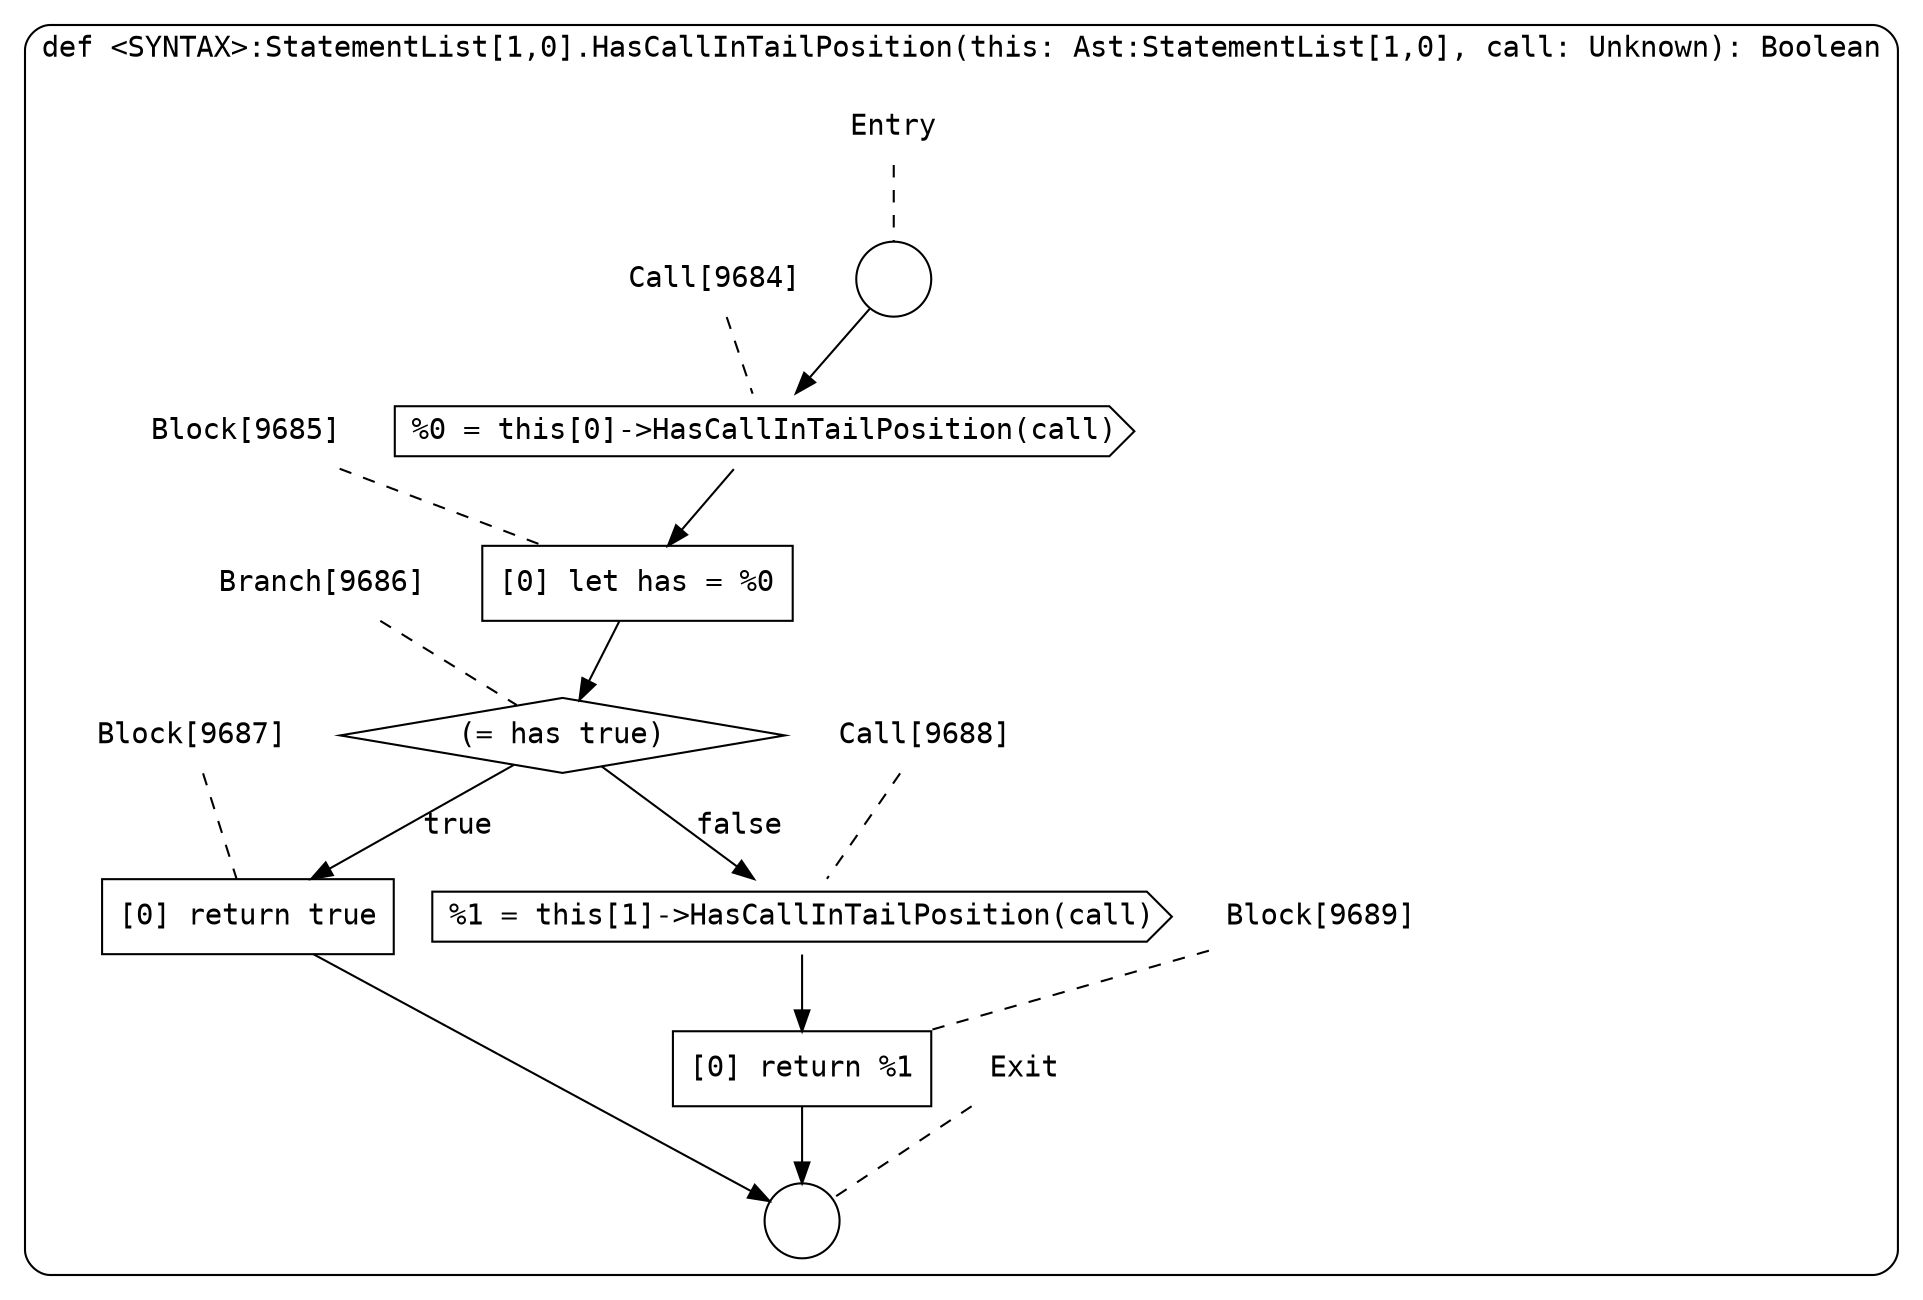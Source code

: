 digraph {
  graph [fontname = "Consolas"]
  node [fontname = "Consolas"]
  edge [fontname = "Consolas"]
  subgraph cluster1720 {
    label = "def <SYNTAX>:StatementList[1,0].HasCallInTailPosition(this: Ast:StatementList[1,0], call: Unknown): Boolean"
    style = rounded
    cluster1720_entry_name [shape=none, label=<<font color="black">Entry</font>>]
    cluster1720_entry_name -> cluster1720_entry [arrowhead=none, color="black", style=dashed]
    cluster1720_entry [shape=circle label=" " color="black" fillcolor="white" style=filled]
    cluster1720_entry -> node9684 [color="black"]
    cluster1720_exit_name [shape=none, label=<<font color="black">Exit</font>>]
    cluster1720_exit_name -> cluster1720_exit [arrowhead=none, color="black", style=dashed]
    cluster1720_exit [shape=circle label=" " color="black" fillcolor="white" style=filled]
    node9684_name [shape=none, label=<<font color="black">Call[9684]</font>>]
    node9684_name -> node9684 [arrowhead=none, color="black", style=dashed]
    node9684 [shape=cds, label=<<font color="black">%0 = this[0]-&gt;HasCallInTailPosition(call)</font>> color="black" fillcolor="white", style=filled]
    node9684 -> node9685 [color="black"]
    node9685_name [shape=none, label=<<font color="black">Block[9685]</font>>]
    node9685_name -> node9685 [arrowhead=none, color="black", style=dashed]
    node9685 [shape=box, label=<<font color="black">[0] let has = %0<BR ALIGN="LEFT"/></font>> color="black" fillcolor="white", style=filled]
    node9685 -> node9686 [color="black"]
    node9686_name [shape=none, label=<<font color="black">Branch[9686]</font>>]
    node9686_name -> node9686 [arrowhead=none, color="black", style=dashed]
    node9686 [shape=diamond, label=<<font color="black">(= has true)</font>> color="black" fillcolor="white", style=filled]
    node9686 -> node9687 [label=<<font color="black">true</font>> color="black"]
    node9686 -> node9688 [label=<<font color="black">false</font>> color="black"]
    node9687_name [shape=none, label=<<font color="black">Block[9687]</font>>]
    node9687_name -> node9687 [arrowhead=none, color="black", style=dashed]
    node9687 [shape=box, label=<<font color="black">[0] return true<BR ALIGN="LEFT"/></font>> color="black" fillcolor="white", style=filled]
    node9687 -> cluster1720_exit [color="black"]
    node9688_name [shape=none, label=<<font color="black">Call[9688]</font>>]
    node9688_name -> node9688 [arrowhead=none, color="black", style=dashed]
    node9688 [shape=cds, label=<<font color="black">%1 = this[1]-&gt;HasCallInTailPosition(call)</font>> color="black" fillcolor="white", style=filled]
    node9688 -> node9689 [color="black"]
    node9689_name [shape=none, label=<<font color="black">Block[9689]</font>>]
    node9689_name -> node9689 [arrowhead=none, color="black", style=dashed]
    node9689 [shape=box, label=<<font color="black">[0] return %1<BR ALIGN="LEFT"/></font>> color="black" fillcolor="white", style=filled]
    node9689 -> cluster1720_exit [color="black"]
  }
}